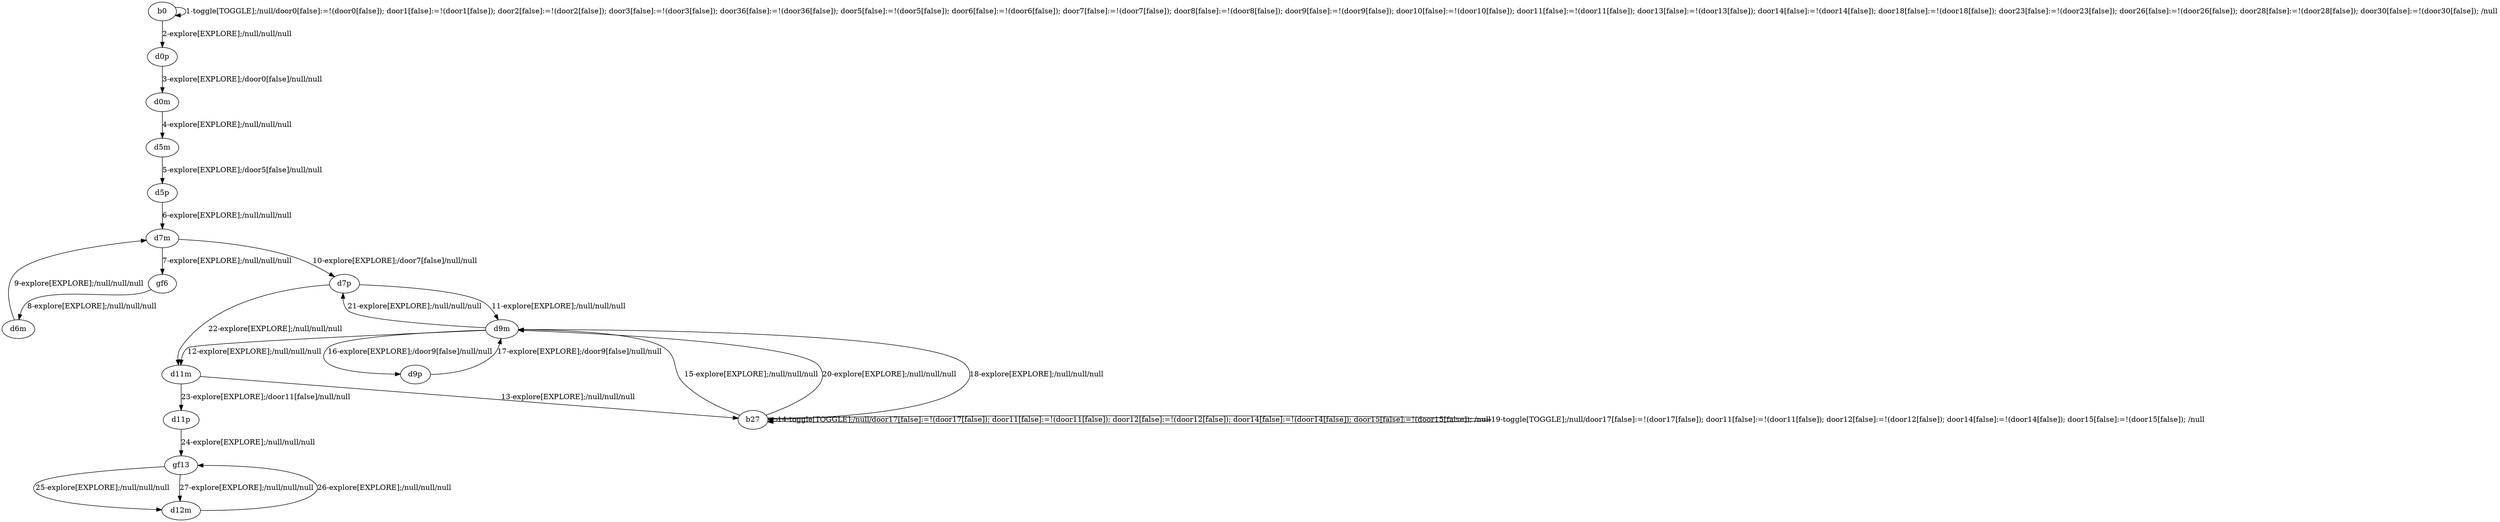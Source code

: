 # Total number of goals covered by this test: 1
# d12m --> gf13

digraph g {
"b0" -> "b0" [label = "1-toggle[TOGGLE];/null/door0[false]:=!(door0[false]); door1[false]:=!(door1[false]); door2[false]:=!(door2[false]); door3[false]:=!(door3[false]); door36[false]:=!(door36[false]); door5[false]:=!(door5[false]); door6[false]:=!(door6[false]); door7[false]:=!(door7[false]); door8[false]:=!(door8[false]); door9[false]:=!(door9[false]); door10[false]:=!(door10[false]); door11[false]:=!(door11[false]); door13[false]:=!(door13[false]); door14[false]:=!(door14[false]); door18[false]:=!(door18[false]); door23[false]:=!(door23[false]); door26[false]:=!(door26[false]); door28[false]:=!(door28[false]); door30[false]:=!(door30[false]); /null"];
"b0" -> "d0p" [label = "2-explore[EXPLORE];/null/null/null"];
"d0p" -> "d0m" [label = "3-explore[EXPLORE];/door0[false]/null/null"];
"d0m" -> "d5m" [label = "4-explore[EXPLORE];/null/null/null"];
"d5m" -> "d5p" [label = "5-explore[EXPLORE];/door5[false]/null/null"];
"d5p" -> "d7m" [label = "6-explore[EXPLORE];/null/null/null"];
"d7m" -> "gf6" [label = "7-explore[EXPLORE];/null/null/null"];
"gf6" -> "d6m" [label = "8-explore[EXPLORE];/null/null/null"];
"d6m" -> "d7m" [label = "9-explore[EXPLORE];/null/null/null"];
"d7m" -> "d7p" [label = "10-explore[EXPLORE];/door7[false]/null/null"];
"d7p" -> "d9m" [label = "11-explore[EXPLORE];/null/null/null"];
"d9m" -> "d11m" [label = "12-explore[EXPLORE];/null/null/null"];
"d11m" -> "b27" [label = "13-explore[EXPLORE];/null/null/null"];
"b27" -> "b27" [label = "14-toggle[TOGGLE];/null/door17[false]:=!(door17[false]); door11[false]:=!(door11[false]); door12[false]:=!(door12[false]); door14[false]:=!(door14[false]); door15[false]:=!(door15[false]); /null"];
"b27" -> "d9m" [label = "15-explore[EXPLORE];/null/null/null"];
"d9m" -> "d9p" [label = "16-explore[EXPLORE];/door9[false]/null/null"];
"d9p" -> "d9m" [label = "17-explore[EXPLORE];/door9[false]/null/null"];
"d9m" -> "b27" [label = "18-explore[EXPLORE];/null/null/null"];
"b27" -> "b27" [label = "19-toggle[TOGGLE];/null/door17[false]:=!(door17[false]); door11[false]:=!(door11[false]); door12[false]:=!(door12[false]); door14[false]:=!(door14[false]); door15[false]:=!(door15[false]); /null"];
"b27" -> "d9m" [label = "20-explore[EXPLORE];/null/null/null"];
"d9m" -> "d7p" [label = "21-explore[EXPLORE];/null/null/null"];
"d7p" -> "d11m" [label = "22-explore[EXPLORE];/null/null/null"];
"d11m" -> "d11p" [label = "23-explore[EXPLORE];/door11[false]/null/null"];
"d11p" -> "gf13" [label = "24-explore[EXPLORE];/null/null/null"];
"gf13" -> "d12m" [label = "25-explore[EXPLORE];/null/null/null"];
"d12m" -> "gf13" [label = "26-explore[EXPLORE];/null/null/null"];
"gf13" -> "d12m" [label = "27-explore[EXPLORE];/null/null/null"];
}